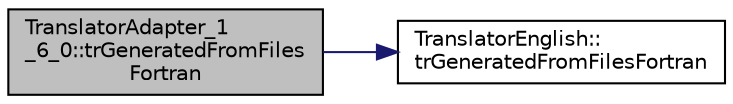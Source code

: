 digraph "TranslatorAdapter_1_6_0::trGeneratedFromFilesFortran"
{
 // LATEX_PDF_SIZE
  edge [fontname="Helvetica",fontsize="10",labelfontname="Helvetica",labelfontsize="10"];
  node [fontname="Helvetica",fontsize="10",shape=record];
  rankdir="LR";
  Node1 [label="TranslatorAdapter_1\l_6_0::trGeneratedFromFiles\lFortran",height=0.2,width=0.4,color="black", fillcolor="grey75", style="filled", fontcolor="black",tooltip=" "];
  Node1 -> Node2 [color="midnightblue",fontsize="10",style="solid",fontname="Helvetica"];
  Node2 [label="TranslatorEnglish::\ltrGeneratedFromFilesFortran",height=0.2,width=0.4,color="black", fillcolor="white", style="filled",URL="$classTranslatorEnglish.html#a352ceaaa0bea78aa367695a5e23ff42f",tooltip=" "];
}
